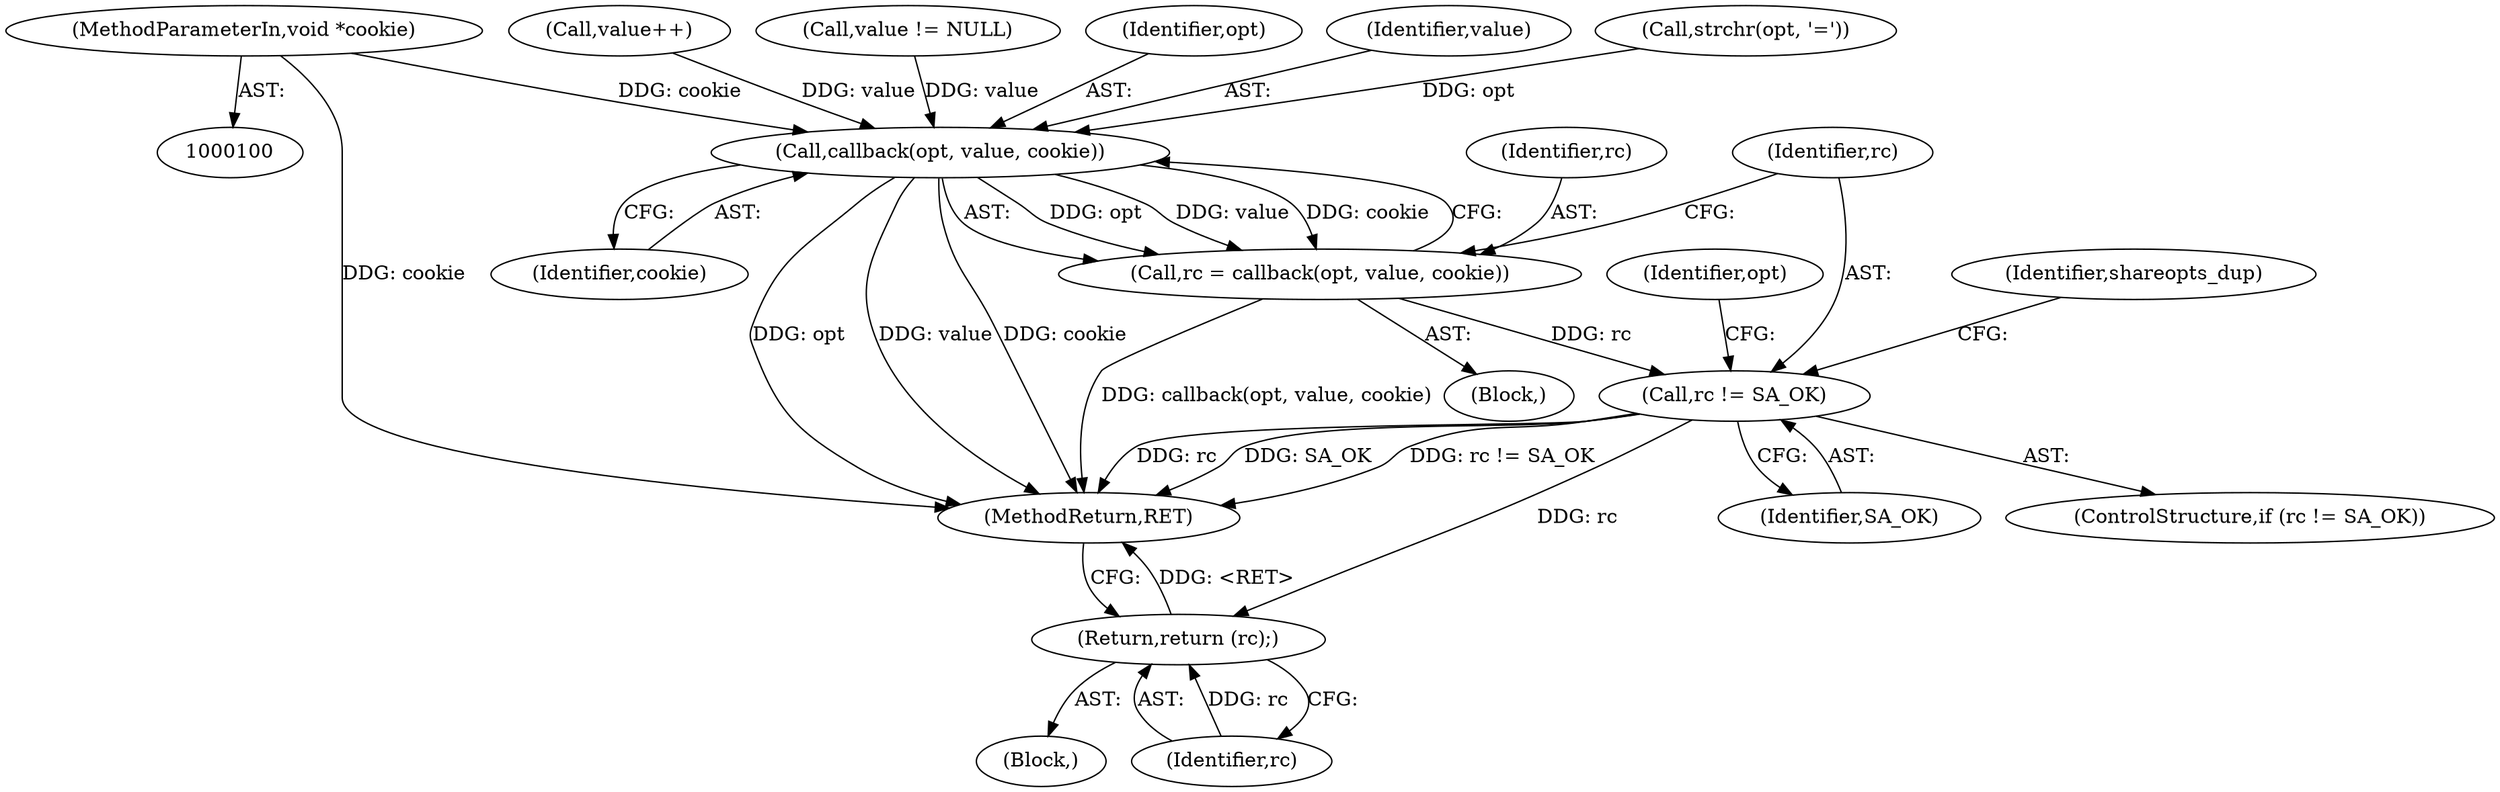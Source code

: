 digraph "1_zfs_99aa4d2b4fd12c6bef62d02ffd1b375ddd42fcf4@pointer" {
"1000103" [label="(MethodParameterIn,void *cookie)"];
"1000186" [label="(Call,callback(opt, value, cookie))"];
"1000184" [label="(Call,rc = callback(opt, value, cookie))"];
"1000191" [label="(Call,rc != SA_OK)"];
"1000197" [label="(Return,return (rc);)"];
"1000189" [label="(Identifier,cookie)"];
"1000184" [label="(Call,rc = callback(opt, value, cookie))"];
"1000170" [label="(Call,strchr(opt, '='))"];
"1000182" [label="(Call,value++)"];
"1000197" [label="(Return,return (rc);)"];
"1000167" [label="(Block,)"];
"1000194" [label="(Block,)"];
"1000196" [label="(Identifier,shareopts_dup)"];
"1000174" [label="(Call,value != NULL)"];
"1000193" [label="(Identifier,SA_OK)"];
"1000191" [label="(Call,rc != SA_OK)"];
"1000190" [label="(ControlStructure,if (rc != SA_OK))"];
"1000186" [label="(Call,callback(opt, value, cookie))"];
"1000187" [label="(Identifier,opt)"];
"1000211" [label="(MethodReturn,RET)"];
"1000200" [label="(Identifier,opt)"];
"1000198" [label="(Identifier,rc)"];
"1000192" [label="(Identifier,rc)"];
"1000185" [label="(Identifier,rc)"];
"1000103" [label="(MethodParameterIn,void *cookie)"];
"1000188" [label="(Identifier,value)"];
"1000103" -> "1000100"  [label="AST: "];
"1000103" -> "1000211"  [label="DDG: cookie"];
"1000103" -> "1000186"  [label="DDG: cookie"];
"1000186" -> "1000184"  [label="AST: "];
"1000186" -> "1000189"  [label="CFG: "];
"1000187" -> "1000186"  [label="AST: "];
"1000188" -> "1000186"  [label="AST: "];
"1000189" -> "1000186"  [label="AST: "];
"1000184" -> "1000186"  [label="CFG: "];
"1000186" -> "1000211"  [label="DDG: opt"];
"1000186" -> "1000211"  [label="DDG: value"];
"1000186" -> "1000211"  [label="DDG: cookie"];
"1000186" -> "1000184"  [label="DDG: opt"];
"1000186" -> "1000184"  [label="DDG: value"];
"1000186" -> "1000184"  [label="DDG: cookie"];
"1000170" -> "1000186"  [label="DDG: opt"];
"1000182" -> "1000186"  [label="DDG: value"];
"1000174" -> "1000186"  [label="DDG: value"];
"1000184" -> "1000167"  [label="AST: "];
"1000185" -> "1000184"  [label="AST: "];
"1000192" -> "1000184"  [label="CFG: "];
"1000184" -> "1000211"  [label="DDG: callback(opt, value, cookie)"];
"1000184" -> "1000191"  [label="DDG: rc"];
"1000191" -> "1000190"  [label="AST: "];
"1000191" -> "1000193"  [label="CFG: "];
"1000192" -> "1000191"  [label="AST: "];
"1000193" -> "1000191"  [label="AST: "];
"1000196" -> "1000191"  [label="CFG: "];
"1000200" -> "1000191"  [label="CFG: "];
"1000191" -> "1000211"  [label="DDG: rc != SA_OK"];
"1000191" -> "1000211"  [label="DDG: rc"];
"1000191" -> "1000211"  [label="DDG: SA_OK"];
"1000191" -> "1000197"  [label="DDG: rc"];
"1000197" -> "1000194"  [label="AST: "];
"1000197" -> "1000198"  [label="CFG: "];
"1000198" -> "1000197"  [label="AST: "];
"1000211" -> "1000197"  [label="CFG: "];
"1000197" -> "1000211"  [label="DDG: <RET>"];
"1000198" -> "1000197"  [label="DDG: rc"];
}
